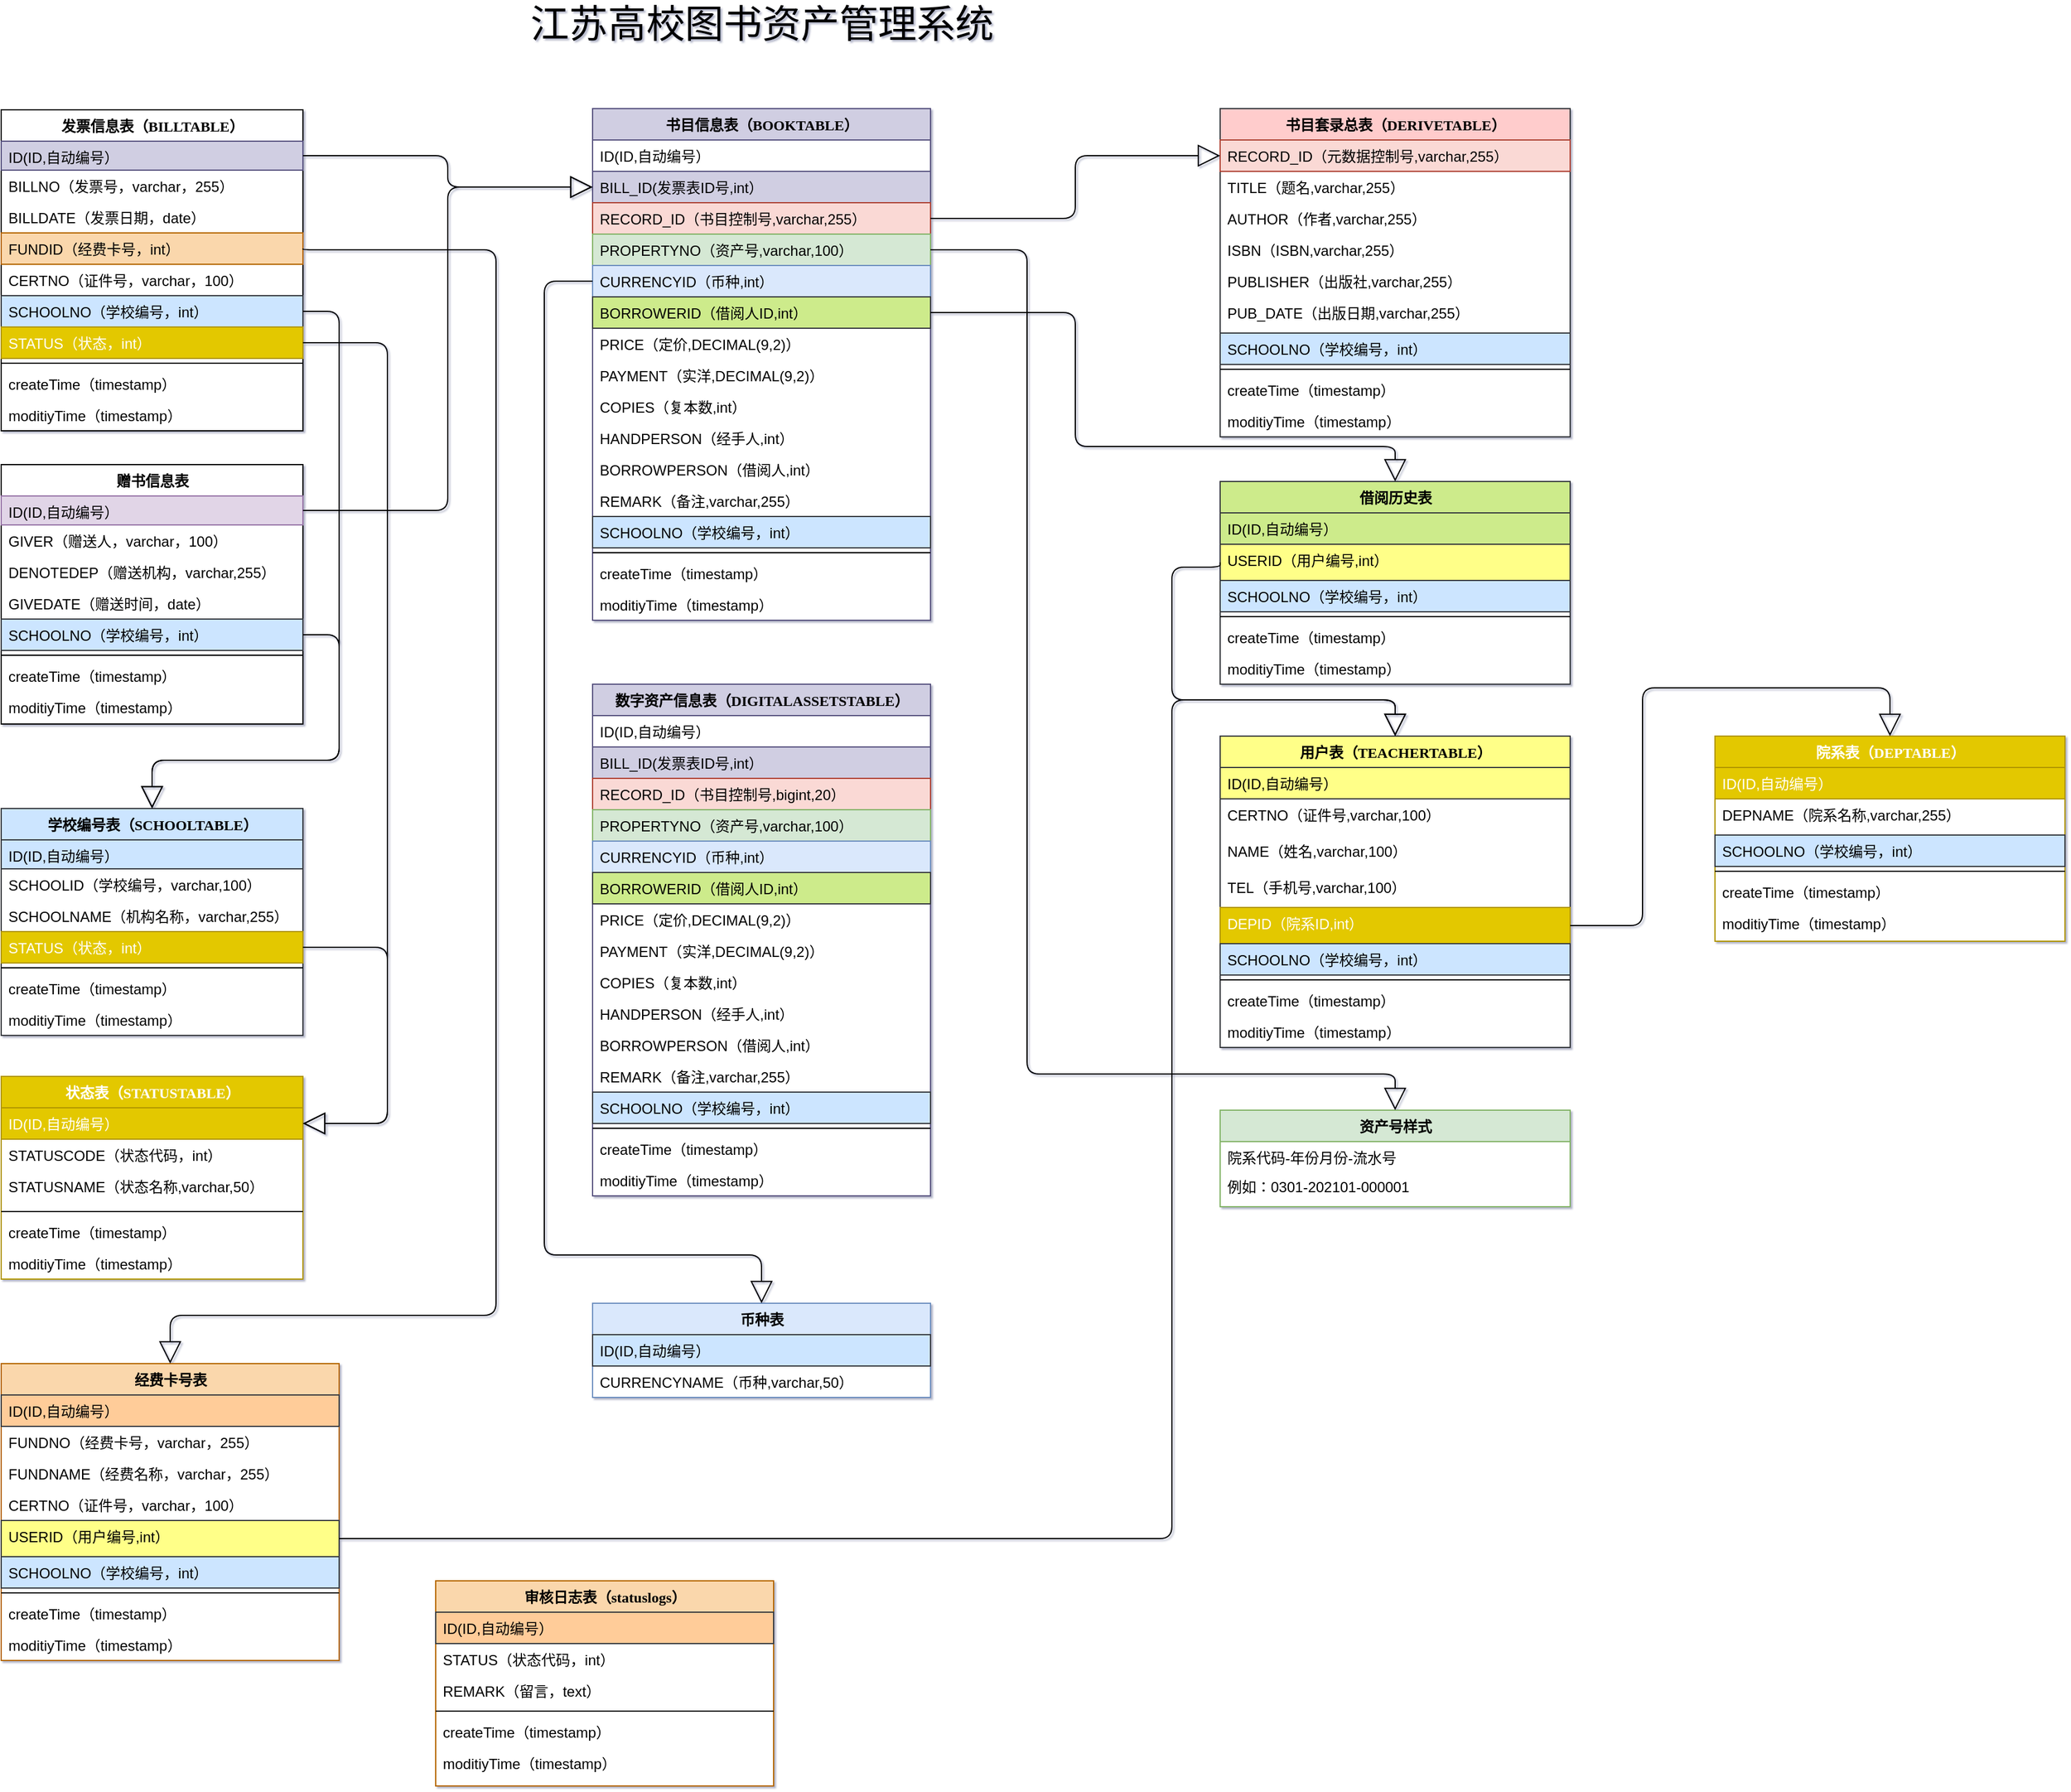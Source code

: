 <mxfile version="14.2.9" type="github">
  <diagram name="Page-1" id="9f46799a-70d6-7492-0946-bef42562c5a5">
    <mxGraphModel dx="1118" dy="836" grid="1" gridSize="10" guides="1" tooltips="1" connect="1" arrows="1" fold="1" page="1" pageScale="1" pageWidth="400" pageHeight="1100" background="#ffffff" math="0" shadow="1">
      <root>
        <mxCell id="0" />
        <mxCell id="1" parent="0" />
        <mxCell id="78961159f06e98e8-17" value="发票信息表（BILLTABLE）" style="swimlane;html=1;fontStyle=1;align=center;verticalAlign=top;childLayout=stackLayout;horizontal=1;startSize=26;horizontalStack=0;resizeParent=1;resizeLast=0;collapsible=1;marginBottom=0;swimlaneFillColor=#ffffff;shadow=0;comic=0;labelBackgroundColor=none;strokeWidth=1;fontFamily=Verdana;fontSize=12;" parent="1" vertex="1">
          <mxGeometry x="160" y="201" width="250" height="266" as="geometry" />
        </mxCell>
        <mxCell id="78961159f06e98e8-21" value="ID(ID,自动编号）" style="text;html=1;strokeColor=#56517e;fillColor=#d0cee2;align=left;verticalAlign=top;spacingLeft=4;spacingRight=4;whiteSpace=wrap;overflow=hidden;rotatable=0;points=[[0,0.5],[1,0.5]];portConstraint=eastwest;" parent="78961159f06e98e8-17" vertex="1">
          <mxGeometry y="26" width="250" height="24" as="geometry" />
        </mxCell>
        <mxCell id="78961159f06e98e8-25" value="BILLNO（发票号，varchar，255）" style="text;html=1;align=left;verticalAlign=top;spacingLeft=4;spacingRight=4;whiteSpace=wrap;overflow=hidden;rotatable=0;points=[[0,0.5],[1,0.5]];portConstraint=eastwest;" parent="78961159f06e98e8-17" vertex="1">
          <mxGeometry y="50" width="250" height="26" as="geometry" />
        </mxCell>
        <mxCell id="78961159f06e98e8-26" value="BILLDATE（发票日期，date）" style="text;html=1;strokeColor=none;fillColor=none;align=left;verticalAlign=top;spacingLeft=4;spacingRight=4;whiteSpace=wrap;overflow=hidden;rotatable=0;points=[[0,0.5],[1,0.5]];portConstraint=eastwest;" parent="78961159f06e98e8-17" vertex="1">
          <mxGeometry y="76" width="250" height="26" as="geometry" />
        </mxCell>
        <mxCell id="78961159f06e98e8-24" value="FUNDID（经费卡号，int）" style="text;html=1;strokeColor=#b46504;fillColor=#fad7ac;align=left;verticalAlign=top;spacingLeft=4;spacingRight=4;whiteSpace=wrap;overflow=hidden;rotatable=0;points=[[0,0.5],[1,0.5]];portConstraint=eastwest;" parent="78961159f06e98e8-17" vertex="1">
          <mxGeometry y="102" width="250" height="26" as="geometry" />
        </mxCell>
        <mxCell id="ig7GmsLrZiSCmSus0x5H-8" value="CERTNO（证件号，varchar，100）" style="text;html=1;strokeColor=none;fillColor=none;align=left;verticalAlign=top;spacingLeft=4;spacingRight=4;whiteSpace=wrap;overflow=hidden;rotatable=0;points=[[0,0.5],[1,0.5]];portConstraint=eastwest;" parent="78961159f06e98e8-17" vertex="1">
          <mxGeometry y="128" width="250" height="26" as="geometry" />
        </mxCell>
        <mxCell id="ig7GmsLrZiSCmSus0x5H-9" value="SCHOOLNO（学校编号，int）" style="text;html=1;strokeColor=#36393d;fillColor=#cce5ff;align=left;verticalAlign=top;spacingLeft=4;spacingRight=4;whiteSpace=wrap;overflow=hidden;rotatable=0;points=[[0,0.5],[1,0.5]];portConstraint=eastwest;" parent="78961159f06e98e8-17" vertex="1">
          <mxGeometry y="154" width="250" height="26" as="geometry" />
        </mxCell>
        <mxCell id="k7EIBzekK6eVn-YPp8g2-135" value="STATUS（状态，int）" style="text;html=1;align=left;verticalAlign=top;spacingLeft=4;spacingRight=4;whiteSpace=wrap;overflow=hidden;rotatable=0;points=[[0,0.5],[1,0.5]];portConstraint=eastwest;fillColor=#e3c800;strokeColor=#B09500;fontColor=#ffffff;" parent="78961159f06e98e8-17" vertex="1">
          <mxGeometry y="180" width="250" height="26" as="geometry" />
        </mxCell>
        <mxCell id="78961159f06e98e8-19" value="" style="line;html=1;strokeWidth=1;fillColor=none;align=left;verticalAlign=middle;spacingTop=-1;spacingLeft=3;spacingRight=3;rotatable=0;labelPosition=right;points=[];portConstraint=eastwest;" parent="78961159f06e98e8-17" vertex="1">
          <mxGeometry y="206" width="250" height="8" as="geometry" />
        </mxCell>
        <mxCell id="78961159f06e98e8-20" value="createTime（timestamp）" style="text;html=1;strokeColor=none;fillColor=none;align=left;verticalAlign=top;spacingLeft=4;spacingRight=4;whiteSpace=wrap;overflow=hidden;rotatable=0;points=[[0,0.5],[1,0.5]];portConstraint=eastwest;" parent="78961159f06e98e8-17" vertex="1">
          <mxGeometry y="214" width="250" height="26" as="geometry" />
        </mxCell>
        <mxCell id="78961159f06e98e8-27" value="moditiyTime（timestamp）" style="text;html=1;strokeColor=none;fillColor=none;align=left;verticalAlign=top;spacingLeft=4;spacingRight=4;whiteSpace=wrap;overflow=hidden;rotatable=0;points=[[0,0.5],[1,0.5]];portConstraint=eastwest;" parent="78961159f06e98e8-17" vertex="1">
          <mxGeometry y="240" width="250" height="26" as="geometry" />
        </mxCell>
        <mxCell id="78961159f06e98e8-30" value="经费卡号表" style="swimlane;html=1;fontStyle=1;align=center;verticalAlign=top;childLayout=stackLayout;horizontal=1;startSize=26;horizontalStack=0;resizeParent=1;resizeLast=0;collapsible=1;marginBottom=0;swimlaneFillColor=#ffffff;shadow=0;comic=0;labelBackgroundColor=none;strokeWidth=1;fillColor=#fad7ac;fontFamily=Verdana;fontSize=12;strokeColor=#b46504;" parent="1" vertex="1">
          <mxGeometry x="160" y="1240" width="280" height="246" as="geometry" />
        </mxCell>
        <mxCell id="78961159f06e98e8-31" value="ID(ID,自动编号）" style="text;html=1;strokeColor=#36393d;fillColor=#ffcc99;align=left;verticalAlign=top;spacingLeft=4;spacingRight=4;whiteSpace=wrap;overflow=hidden;rotatable=0;points=[[0,0.5],[1,0.5]];portConstraint=eastwest;" parent="78961159f06e98e8-30" vertex="1">
          <mxGeometry y="26" width="280" height="26" as="geometry" />
        </mxCell>
        <mxCell id="78961159f06e98e8-33" value="FUNDNO（经费卡号，varchar，255）" style="text;html=1;strokeColor=none;fillColor=none;align=left;verticalAlign=top;spacingLeft=4;spacingRight=4;whiteSpace=wrap;overflow=hidden;rotatable=0;points=[[0,0.5],[1,0.5]];portConstraint=eastwest;" parent="78961159f06e98e8-30" vertex="1">
          <mxGeometry y="52" width="280" height="26" as="geometry" />
        </mxCell>
        <mxCell id="78961159f06e98e8-34" value="FUNDNAME（经费名称，varchar，255）" style="text;html=1;strokeColor=none;fillColor=none;align=left;verticalAlign=top;spacingLeft=4;spacingRight=4;whiteSpace=wrap;overflow=hidden;rotatable=0;points=[[0,0.5],[1,0.5]];portConstraint=eastwest;" parent="78961159f06e98e8-30" vertex="1">
          <mxGeometry y="78" width="280" height="26" as="geometry" />
        </mxCell>
        <mxCell id="78961159f06e98e8-36" value="CERTNO（证件号，varchar，100）" style="text;html=1;strokeColor=none;fillColor=none;align=left;verticalAlign=top;spacingLeft=4;spacingRight=4;whiteSpace=wrap;overflow=hidden;rotatable=0;points=[[0,0.5],[1,0.5]];portConstraint=eastwest;" parent="78961159f06e98e8-30" vertex="1">
          <mxGeometry y="104" width="280" height="26" as="geometry" />
        </mxCell>
        <mxCell id="k7EIBzekK6eVn-YPp8g2-124" value="USERID（用户编号,int）" style="text;html=1;strokeColor=#36393d;fillColor=#ffff88;align=left;verticalAlign=top;spacingLeft=4;spacingRight=4;whiteSpace=wrap;overflow=hidden;rotatable=0;points=[[0,0.5],[1,0.5]];portConstraint=eastwest;" parent="78961159f06e98e8-30" vertex="1">
          <mxGeometry y="130" width="280" height="30" as="geometry" />
        </mxCell>
        <mxCell id="ig7GmsLrZiSCmSus0x5H-10" value="SCHOOLNO（学校编号，int）" style="text;html=1;strokeColor=#36393d;fillColor=#cce5ff;align=left;verticalAlign=top;spacingLeft=4;spacingRight=4;whiteSpace=wrap;overflow=hidden;rotatable=0;points=[[0,0.5],[1,0.5]];portConstraint=eastwest;" parent="78961159f06e98e8-30" vertex="1">
          <mxGeometry y="160" width="280" height="26" as="geometry" />
        </mxCell>
        <mxCell id="78961159f06e98e8-38" value="" style="line;html=1;strokeWidth=1;fillColor=none;align=left;verticalAlign=middle;spacingTop=-1;spacingLeft=3;spacingRight=3;rotatable=0;labelPosition=right;points=[];portConstraint=eastwest;" parent="78961159f06e98e8-30" vertex="1">
          <mxGeometry y="186" width="280" height="8" as="geometry" />
        </mxCell>
        <mxCell id="78961159f06e98e8-40" value="createTime（timestamp）" style="text;html=1;strokeColor=none;fillColor=none;align=left;verticalAlign=top;spacingLeft=4;spacingRight=4;whiteSpace=wrap;overflow=hidden;rotatable=0;points=[[0,0.5],[1,0.5]];portConstraint=eastwest;" parent="78961159f06e98e8-30" vertex="1">
          <mxGeometry y="194" width="280" height="26" as="geometry" />
        </mxCell>
        <mxCell id="78961159f06e98e8-42" value="moditiyTime（timestamp）" style="text;html=1;strokeColor=none;fillColor=none;align=left;verticalAlign=top;spacingLeft=4;spacingRight=4;whiteSpace=wrap;overflow=hidden;rotatable=0;points=[[0,0.5],[1,0.5]];portConstraint=eastwest;" parent="78961159f06e98e8-30" vertex="1">
          <mxGeometry y="220" width="280" height="26" as="geometry" />
        </mxCell>
        <mxCell id="78961159f06e98e8-43" value="书目信息表（BOOKTABLE）" style="swimlane;html=1;fontStyle=1;align=center;verticalAlign=top;childLayout=stackLayout;horizontal=1;startSize=26;horizontalStack=0;resizeParent=1;resizeLast=0;collapsible=1;marginBottom=0;swimlaneFillColor=#ffffff;shadow=0;comic=0;labelBackgroundColor=none;strokeWidth=1;fillColor=#d0cee2;fontFamily=Verdana;fontSize=12;strokeColor=#56517e;" parent="1" vertex="1">
          <mxGeometry x="650" y="200" width="280" height="424" as="geometry" />
        </mxCell>
        <mxCell id="k7EIBzekK6eVn-YPp8g2-1" value="ID(ID,自动编号）" style="text;html=1;strokeColor=none;fillColor=none;align=left;verticalAlign=top;spacingLeft=4;spacingRight=4;whiteSpace=wrap;overflow=hidden;rotatable=0;points=[[0,0.5],[1,0.5]];portConstraint=eastwest;" parent="78961159f06e98e8-43" vertex="1">
          <mxGeometry y="26" width="280" height="26" as="geometry" />
        </mxCell>
        <mxCell id="k7EIBzekK6eVn-YPp8g2-15" value="BILL_ID(发票表ID号,int）" style="text;html=1;strokeColor=#56517e;fillColor=#d0cee2;align=left;verticalAlign=top;spacingLeft=4;spacingRight=4;whiteSpace=wrap;overflow=hidden;rotatable=0;points=[[0,0.5],[1,0.5]];portConstraint=eastwest;" parent="78961159f06e98e8-43" vertex="1">
          <mxGeometry y="52" width="280" height="26" as="geometry" />
        </mxCell>
        <mxCell id="78961159f06e98e8-45" value="RECORD_ID（书目控制号,varchar,255）" style="text;html=1;strokeColor=#ae4132;fillColor=#fad9d5;align=left;verticalAlign=top;spacingLeft=4;spacingRight=4;whiteSpace=wrap;overflow=hidden;rotatable=0;points=[[0,0.5],[1,0.5]];portConstraint=eastwest;" parent="78961159f06e98e8-43" vertex="1">
          <mxGeometry y="78" width="280" height="26" as="geometry" />
        </mxCell>
        <mxCell id="78961159f06e98e8-49" value="PROPERTYNO（资产号,varchar,100）" style="text;html=1;strokeColor=#82b366;fillColor=#d5e8d4;align=left;verticalAlign=top;spacingLeft=4;spacingRight=4;whiteSpace=wrap;overflow=hidden;rotatable=0;points=[[0,0.5],[1,0.5]];portConstraint=eastwest;" parent="78961159f06e98e8-43" vertex="1">
          <mxGeometry y="104" width="280" height="26" as="geometry" />
        </mxCell>
        <mxCell id="78961159f06e98e8-50" value="CURRENCYID（币种,int）" style="text;html=1;strokeColor=#6c8ebf;fillColor=#dae8fc;align=left;verticalAlign=top;spacingLeft=4;spacingRight=4;whiteSpace=wrap;overflow=hidden;rotatable=0;points=[[0,0.5],[1,0.5]];portConstraint=eastwest;" parent="78961159f06e98e8-43" vertex="1">
          <mxGeometry y="130" width="280" height="26" as="geometry" />
        </mxCell>
        <mxCell id="k7EIBzekK6eVn-YPp8g2-63" value="BORROWERID（借阅人ID,int）" style="text;html=1;strokeColor=#36393d;fillColor=#cdeb8b;align=left;verticalAlign=top;spacingLeft=4;spacingRight=4;whiteSpace=wrap;overflow=hidden;rotatable=0;points=[[0,0.5],[1,0.5]];portConstraint=eastwest;" parent="78961159f06e98e8-43" vertex="1">
          <mxGeometry y="156" width="280" height="26" as="geometry" />
        </mxCell>
        <mxCell id="k7EIBzekK6eVn-YPp8g2-62" value="PRICE（定价,DECIMAL(9,2)）" style="text;html=1;strokeColor=none;fillColor=none;align=left;verticalAlign=top;spacingLeft=4;spacingRight=4;whiteSpace=wrap;overflow=hidden;rotatable=0;points=[[0,0.5],[1,0.5]];portConstraint=eastwest;" parent="78961159f06e98e8-43" vertex="1">
          <mxGeometry y="182" width="280" height="26" as="geometry" />
        </mxCell>
        <mxCell id="k7EIBzekK6eVn-YPp8g2-14" value="PAYMENT（实洋,DECIMAL(9,2)）" style="text;html=1;strokeColor=none;fillColor=none;align=left;verticalAlign=top;spacingLeft=4;spacingRight=4;whiteSpace=wrap;overflow=hidden;rotatable=0;points=[[0,0.5],[1,0.5]];portConstraint=eastwest;" parent="78961159f06e98e8-43" vertex="1">
          <mxGeometry y="208" width="280" height="26" as="geometry" />
        </mxCell>
        <mxCell id="k7EIBzekK6eVn-YPp8g2-33" value="COPIES（复本数,int）" style="text;html=1;strokeColor=none;fillColor=none;align=left;verticalAlign=top;spacingLeft=4;spacingRight=4;whiteSpace=wrap;overflow=hidden;rotatable=0;points=[[0,0.5],[1,0.5]];portConstraint=eastwest;" parent="78961159f06e98e8-43" vertex="1">
          <mxGeometry y="234" width="280" height="26" as="geometry" />
        </mxCell>
        <mxCell id="k7EIBzekK6eVn-YPp8g2-32" value="HANDPERSON（经手人,int）" style="text;html=1;strokeColor=none;fillColor=none;align=left;verticalAlign=top;spacingLeft=4;spacingRight=4;whiteSpace=wrap;overflow=hidden;rotatable=0;points=[[0,0.5],[1,0.5]];portConstraint=eastwest;" parent="78961159f06e98e8-43" vertex="1">
          <mxGeometry y="260" width="280" height="26" as="geometry" />
        </mxCell>
        <mxCell id="k7EIBzekK6eVn-YPp8g2-34" value="BORROWPERSON（借阅人,int）" style="text;html=1;strokeColor=none;fillColor=none;align=left;verticalAlign=top;spacingLeft=4;spacingRight=4;whiteSpace=wrap;overflow=hidden;rotatable=0;points=[[0,0.5],[1,0.5]];portConstraint=eastwest;" parent="78961159f06e98e8-43" vertex="1">
          <mxGeometry y="286" width="280" height="26" as="geometry" />
        </mxCell>
        <mxCell id="k7EIBzekK6eVn-YPp8g2-35" value="REMARK（备注,varchar,255）" style="text;html=1;strokeColor=none;fillColor=none;align=left;verticalAlign=top;spacingLeft=4;spacingRight=4;whiteSpace=wrap;overflow=hidden;rotatable=0;points=[[0,0.5],[1,0.5]];portConstraint=eastwest;" parent="78961159f06e98e8-43" vertex="1">
          <mxGeometry y="312" width="280" height="26" as="geometry" />
        </mxCell>
        <mxCell id="k7EIBzekK6eVn-YPp8g2-97" value="SCHOOLNO（学校编号，int）" style="text;html=1;strokeColor=#36393d;fillColor=#cce5ff;align=left;verticalAlign=top;spacingLeft=4;spacingRight=4;whiteSpace=wrap;overflow=hidden;rotatable=0;points=[[0,0.5],[1,0.5]];portConstraint=eastwest;" parent="78961159f06e98e8-43" vertex="1">
          <mxGeometry y="338" width="280" height="26" as="geometry" />
        </mxCell>
        <mxCell id="78961159f06e98e8-51" value="" style="line;html=1;strokeWidth=1;fillColor=none;align=left;verticalAlign=middle;spacingTop=-1;spacingLeft=3;spacingRight=3;rotatable=0;labelPosition=right;points=[];portConstraint=eastwest;" parent="78961159f06e98e8-43" vertex="1">
          <mxGeometry y="364" width="280" height="8" as="geometry" />
        </mxCell>
        <mxCell id="k7EIBzekK6eVn-YPp8g2-2" value="createTime（timestamp）" style="text;html=1;strokeColor=none;fillColor=none;align=left;verticalAlign=top;spacingLeft=4;spacingRight=4;whiteSpace=wrap;overflow=hidden;rotatable=0;points=[[0,0.5],[1,0.5]];portConstraint=eastwest;" parent="78961159f06e98e8-43" vertex="1">
          <mxGeometry y="372" width="280" height="26" as="geometry" />
        </mxCell>
        <mxCell id="k7EIBzekK6eVn-YPp8g2-3" value="moditiyTime（timestamp）" style="text;html=1;strokeColor=none;fillColor=none;align=left;verticalAlign=top;spacingLeft=4;spacingRight=4;whiteSpace=wrap;overflow=hidden;rotatable=0;points=[[0,0.5],[1,0.5]];portConstraint=eastwest;" parent="78961159f06e98e8-43" vertex="1">
          <mxGeometry y="398" width="280" height="26" as="geometry" />
        </mxCell>
        <mxCell id="78961159f06e98e8-128" style="edgeStyle=orthogonalEdgeStyle;html=1;labelBackgroundColor=none;startFill=0;startSize=8;endArrow=block;endFill=0;endSize=16;fontFamily=Verdana;fontSize=12;exitX=1;exitY=0.5;exitDx=0;exitDy=0;entryX=0;entryY=0.5;entryDx=0;entryDy=0;" parent="1" source="78961159f06e98e8-21" target="k7EIBzekK6eVn-YPp8g2-15" edge="1">
          <mxGeometry relative="1" as="geometry">
            <Array as="points">
              <mxPoint x="530" y="239" />
              <mxPoint x="530" y="265" />
            </Array>
            <mxPoint x="260" y="843" as="sourcePoint" />
            <mxPoint x="130" y="881" as="targetPoint" />
          </mxGeometry>
        </mxCell>
        <mxCell id="ig7GmsLrZiSCmSus0x5H-1" value="江苏高校图书资产管理系统" style="text;html=1;align=center;verticalAlign=middle;resizable=0;points=[];autosize=1;fontStyle=0;fontSize=32;" parent="1" vertex="1">
          <mxGeometry x="590" y="110" width="400" height="40" as="geometry" />
        </mxCell>
        <mxCell id="ig7GmsLrZiSCmSus0x5H-2" style="edgeStyle=orthogonalEdgeStyle;html=1;labelBackgroundColor=none;startFill=0;startSize=8;endArrow=block;endFill=0;endSize=16;fontFamily=Verdana;fontSize=12;entryX=0.5;entryY=0;entryDx=0;entryDy=0;exitX=1;exitY=0.5;exitDx=0;exitDy=0;" parent="1" source="78961159f06e98e8-24" target="78961159f06e98e8-30" edge="1">
          <mxGeometry relative="1" as="geometry">
            <Array as="points">
              <mxPoint x="410" y="317" />
              <mxPoint x="570" y="317" />
              <mxPoint x="570" y="1200" />
              <mxPoint x="300" y="1200" />
            </Array>
            <mxPoint x="400" y="367" as="sourcePoint" />
            <mxPoint x="850" y="407" as="targetPoint" />
          </mxGeometry>
        </mxCell>
        <mxCell id="k7EIBzekK6eVn-YPp8g2-5" value="资产号样式" style="swimlane;html=1;fontStyle=1;align=center;verticalAlign=top;childLayout=stackLayout;horizontal=1;startSize=26;horizontalStack=0;resizeParent=1;resizeLast=0;collapsible=1;marginBottom=0;swimlaneFillColor=#ffffff;shadow=0;comic=0;labelBackgroundColor=none;strokeWidth=1;fontFamily=Verdana;fontSize=12;strokeColor=#82b366;fillColor=#d5e8d4;" parent="1" vertex="1">
          <mxGeometry x="1170" y="1030" width="290" height="80" as="geometry" />
        </mxCell>
        <mxCell id="k7EIBzekK6eVn-YPp8g2-6" value="院系代码-年份月份-流水号" style="text;html=1;align=left;verticalAlign=top;spacingLeft=4;spacingRight=4;whiteSpace=wrap;overflow=hidden;rotatable=0;points=[[0,0.5],[1,0.5]];portConstraint=eastwest;" parent="k7EIBzekK6eVn-YPp8g2-5" vertex="1">
          <mxGeometry y="26" width="290" height="24" as="geometry" />
        </mxCell>
        <mxCell id="k7EIBzekK6eVn-YPp8g2-8" value="例如：0301-202101-000001" style="text;html=1;strokeColor=none;fillColor=none;align=left;verticalAlign=top;spacingLeft=4;spacingRight=4;whiteSpace=wrap;overflow=hidden;rotatable=0;points=[[0,0.5],[1,0.5]];portConstraint=eastwest;" parent="k7EIBzekK6eVn-YPp8g2-5" vertex="1">
          <mxGeometry y="50" width="290" height="26" as="geometry" />
        </mxCell>
        <mxCell id="78961159f06e98e8-126" style="edgeStyle=orthogonalEdgeStyle;html=1;labelBackgroundColor=none;startFill=0;startSize=8;endArrow=block;endFill=0;endSize=16;fontFamily=Verdana;fontSize=12;exitX=1;exitY=0.5;exitDx=0;exitDy=0;entryX=0.5;entryY=0;entryDx=0;entryDy=0;" parent="1" source="78961159f06e98e8-49" target="k7EIBzekK6eVn-YPp8g2-5" edge="1">
          <mxGeometry relative="1" as="geometry">
            <Array as="points">
              <mxPoint x="1010" y="317" />
              <mxPoint x="1010" y="1000" />
              <mxPoint x="1315" y="1000" />
            </Array>
            <mxPoint x="910" y="599.0" as="sourcePoint" />
            <mxPoint x="860" y="567" as="targetPoint" />
          </mxGeometry>
        </mxCell>
        <mxCell id="k7EIBzekK6eVn-YPp8g2-9" value="币种表" style="swimlane;html=1;fontStyle=1;align=center;verticalAlign=top;childLayout=stackLayout;horizontal=1;startSize=26;horizontalStack=0;resizeParent=1;resizeLast=0;collapsible=1;marginBottom=0;swimlaneFillColor=#ffffff;shadow=0;comic=0;labelBackgroundColor=none;strokeWidth=1;fontFamily=Verdana;fontSize=12;strokeColor=#6c8ebf;fillColor=#dae8fc;" parent="1" vertex="1">
          <mxGeometry x="650" y="1190" width="280" height="78" as="geometry" />
        </mxCell>
        <mxCell id="k7EIBzekK6eVn-YPp8g2-13" value="ID(ID,自动编号）" style="text;html=1;strokeColor=#36393d;fillColor=#cce5ff;align=left;verticalAlign=top;spacingLeft=4;spacingRight=4;whiteSpace=wrap;overflow=hidden;rotatable=0;points=[[0,0.5],[1,0.5]];portConstraint=eastwest;" parent="k7EIBzekK6eVn-YPp8g2-9" vertex="1">
          <mxGeometry y="26" width="280" height="26" as="geometry" />
        </mxCell>
        <mxCell id="k7EIBzekK6eVn-YPp8g2-12" value="CURRENCYNAME（币种,varchar,50）" style="text;html=1;align=left;verticalAlign=top;spacingLeft=4;spacingRight=4;whiteSpace=wrap;overflow=hidden;rotatable=0;points=[[0,0.5],[1,0.5]];portConstraint=eastwest;" parent="k7EIBzekK6eVn-YPp8g2-9" vertex="1">
          <mxGeometry y="52" width="280" height="26" as="geometry" />
        </mxCell>
        <mxCell id="78961159f06e98e8-127" style="edgeStyle=orthogonalEdgeStyle;html=1;labelBackgroundColor=none;startFill=0;startSize=8;endArrow=block;endFill=0;endSize=16;fontFamily=Verdana;fontSize=12;exitX=0;exitY=0.5;exitDx=0;exitDy=0;entryX=0.5;entryY=0;entryDx=0;entryDy=0;" parent="1" source="78961159f06e98e8-50" target="k7EIBzekK6eVn-YPp8g2-9" edge="1">
          <mxGeometry relative="1" as="geometry">
            <mxPoint x="730" y="599" as="sourcePoint" />
            <Array as="points">
              <mxPoint x="610" y="343" />
              <mxPoint x="610" y="1150" />
              <mxPoint x="790" y="1150" />
            </Array>
          </mxGeometry>
        </mxCell>
        <mxCell id="k7EIBzekK6eVn-YPp8g2-17" value="书目套录总表（DERIVETABLE）" style="swimlane;html=1;fontStyle=1;align=center;verticalAlign=top;childLayout=stackLayout;horizontal=1;startSize=26;horizontalStack=0;resizeParent=1;resizeLast=0;collapsible=1;marginBottom=0;swimlaneFillColor=#ffffff;shadow=0;comic=0;labelBackgroundColor=none;strokeWidth=1;fillColor=#ffcccc;fontFamily=Verdana;fontSize=12;strokeColor=#36393d;" parent="1" vertex="1">
          <mxGeometry x="1170" y="200" width="290" height="272" as="geometry" />
        </mxCell>
        <mxCell id="k7EIBzekK6eVn-YPp8g2-38" value="RECORD_ID（元数据控制号,varchar,255）" style="text;html=1;align=left;verticalAlign=top;spacingLeft=4;spacingRight=4;whiteSpace=wrap;overflow=hidden;rotatable=0;points=[[0,0.5],[1,0.5]];portConstraint=eastwest;fillColor=#fad9d5;strokeColor=#ae4132;" parent="k7EIBzekK6eVn-YPp8g2-17" vertex="1">
          <mxGeometry y="26" width="290" height="26" as="geometry" />
        </mxCell>
        <mxCell id="k7EIBzekK6eVn-YPp8g2-46" value="TITLE（题名,varchar,255）" style="text;html=1;align=left;verticalAlign=top;spacingLeft=4;spacingRight=4;whiteSpace=wrap;overflow=hidden;rotatable=0;points=[[0,0.5],[1,0.5]];portConstraint=eastwest;" parent="k7EIBzekK6eVn-YPp8g2-17" vertex="1">
          <mxGeometry y="52" width="290" height="26" as="geometry" />
        </mxCell>
        <mxCell id="k7EIBzekK6eVn-YPp8g2-39" value="AUTHOR（作者,varchar,255）" style="text;html=1;strokeColor=none;fillColor=none;align=left;verticalAlign=top;spacingLeft=4;spacingRight=4;whiteSpace=wrap;overflow=hidden;rotatable=0;points=[[0,0.5],[1,0.5]];portConstraint=eastwest;" parent="k7EIBzekK6eVn-YPp8g2-17" vertex="1">
          <mxGeometry y="78" width="290" height="26" as="geometry" />
        </mxCell>
        <mxCell id="k7EIBzekK6eVn-YPp8g2-40" value="ISBN（ISBN,varchar,255）" style="text;html=1;strokeColor=none;fillColor=none;align=left;verticalAlign=top;spacingLeft=4;spacingRight=4;whiteSpace=wrap;overflow=hidden;rotatable=0;points=[[0,0.5],[1,0.5]];portConstraint=eastwest;" parent="k7EIBzekK6eVn-YPp8g2-17" vertex="1">
          <mxGeometry y="104" width="290" height="26" as="geometry" />
        </mxCell>
        <mxCell id="k7EIBzekK6eVn-YPp8g2-41" value="PUBLISHER（出版社,varchar,255）" style="text;html=1;strokeColor=none;fillColor=none;align=left;verticalAlign=top;spacingLeft=4;spacingRight=4;whiteSpace=wrap;overflow=hidden;rotatable=0;points=[[0,0.5],[1,0.5]];portConstraint=eastwest;" parent="k7EIBzekK6eVn-YPp8g2-17" vertex="1">
          <mxGeometry y="130" width="290" height="26" as="geometry" />
        </mxCell>
        <mxCell id="k7EIBzekK6eVn-YPp8g2-42" value="PUB_DATE（出版日期,varchar,255）" style="text;html=1;strokeColor=none;fillColor=none;align=left;verticalAlign=top;spacingLeft=4;spacingRight=4;whiteSpace=wrap;overflow=hidden;rotatable=0;points=[[0,0.5],[1,0.5]];portConstraint=eastwest;" parent="k7EIBzekK6eVn-YPp8g2-17" vertex="1">
          <mxGeometry y="156" width="290" height="30" as="geometry" />
        </mxCell>
        <mxCell id="k7EIBzekK6eVn-YPp8g2-99" value="SCHOOLNO（学校编号，int）" style="text;html=1;strokeColor=#36393d;fillColor=#cce5ff;align=left;verticalAlign=top;spacingLeft=4;spacingRight=4;whiteSpace=wrap;overflow=hidden;rotatable=0;points=[[0,0.5],[1,0.5]];portConstraint=eastwest;" parent="k7EIBzekK6eVn-YPp8g2-17" vertex="1">
          <mxGeometry y="186" width="290" height="26" as="geometry" />
        </mxCell>
        <mxCell id="k7EIBzekK6eVn-YPp8g2-29" value="" style="line;html=1;strokeWidth=1;fillColor=none;align=left;verticalAlign=middle;spacingTop=-1;spacingLeft=3;spacingRight=3;rotatable=0;labelPosition=right;points=[];portConstraint=eastwest;" parent="k7EIBzekK6eVn-YPp8g2-17" vertex="1">
          <mxGeometry y="212" width="290" height="8" as="geometry" />
        </mxCell>
        <mxCell id="k7EIBzekK6eVn-YPp8g2-30" value="createTime（timestamp）" style="text;html=1;strokeColor=none;fillColor=none;align=left;verticalAlign=top;spacingLeft=4;spacingRight=4;whiteSpace=wrap;overflow=hidden;rotatable=0;points=[[0,0.5],[1,0.5]];portConstraint=eastwest;" parent="k7EIBzekK6eVn-YPp8g2-17" vertex="1">
          <mxGeometry y="220" width="290" height="26" as="geometry" />
        </mxCell>
        <mxCell id="k7EIBzekK6eVn-YPp8g2-31" value="moditiyTime（timestamp）" style="text;html=1;strokeColor=none;fillColor=none;align=left;verticalAlign=top;spacingLeft=4;spacingRight=4;whiteSpace=wrap;overflow=hidden;rotatable=0;points=[[0,0.5],[1,0.5]];portConstraint=eastwest;" parent="k7EIBzekK6eVn-YPp8g2-17" vertex="1">
          <mxGeometry y="246" width="290" height="26" as="geometry" />
        </mxCell>
        <mxCell id="k7EIBzekK6eVn-YPp8g2-47" style="edgeStyle=orthogonalEdgeStyle;html=1;labelBackgroundColor=none;startFill=0;startSize=8;endArrow=block;endFill=0;endSize=16;fontFamily=Verdana;fontSize=12;exitX=1;exitY=0.5;exitDx=0;exitDy=0;" parent="1" source="78961159f06e98e8-45" target="k7EIBzekK6eVn-YPp8g2-38" edge="1">
          <mxGeometry relative="1" as="geometry">
            <Array as="points" />
            <mxPoint x="940" y="290" as="sourcePoint" />
            <mxPoint x="1320" y="291.0" as="targetPoint" />
          </mxGeometry>
        </mxCell>
        <mxCell id="k7EIBzekK6eVn-YPp8g2-65" value="借阅历史表" style="swimlane;html=1;fontStyle=1;align=center;verticalAlign=top;childLayout=stackLayout;horizontal=1;startSize=26;horizontalStack=0;resizeParent=1;resizeLast=0;collapsible=1;marginBottom=0;swimlaneFillColor=#ffffff;shadow=0;comic=0;labelBackgroundColor=none;strokeWidth=1;fillColor=#cdeb8b;fontFamily=Verdana;fontSize=12;strokeColor=#36393d;" parent="1" vertex="1">
          <mxGeometry x="1170" y="509" width="290" height="168" as="geometry" />
        </mxCell>
        <mxCell id="k7EIBzekK6eVn-YPp8g2-75" value="ID(ID,自动编号）" style="text;html=1;strokeColor=#36393d;fillColor=#cdeb8b;align=left;verticalAlign=top;spacingLeft=4;spacingRight=4;whiteSpace=wrap;overflow=hidden;rotatable=0;points=[[0,0.5],[1,0.5]];portConstraint=eastwest;" parent="k7EIBzekK6eVn-YPp8g2-65" vertex="1">
          <mxGeometry y="26" width="290" height="26" as="geometry" />
        </mxCell>
        <mxCell id="k7EIBzekK6eVn-YPp8g2-71" value="USERID（用户编号,int）" style="text;html=1;strokeColor=#36393d;fillColor=#ffff88;align=left;verticalAlign=top;spacingLeft=4;spacingRight=4;whiteSpace=wrap;overflow=hidden;rotatable=0;points=[[0,0.5],[1,0.5]];portConstraint=eastwest;" parent="k7EIBzekK6eVn-YPp8g2-65" vertex="1">
          <mxGeometry y="52" width="290" height="30" as="geometry" />
        </mxCell>
        <mxCell id="k7EIBzekK6eVn-YPp8g2-100" value="SCHOOLNO（学校编号，int）" style="text;html=1;strokeColor=#36393d;fillColor=#cce5ff;align=left;verticalAlign=top;spacingLeft=4;spacingRight=4;whiteSpace=wrap;overflow=hidden;rotatable=0;points=[[0,0.5],[1,0.5]];portConstraint=eastwest;" parent="k7EIBzekK6eVn-YPp8g2-65" vertex="1">
          <mxGeometry y="82" width="290" height="26" as="geometry" />
        </mxCell>
        <mxCell id="k7EIBzekK6eVn-YPp8g2-72" value="" style="line;html=1;strokeWidth=1;fillColor=none;align=left;verticalAlign=middle;spacingTop=-1;spacingLeft=3;spacingRight=3;rotatable=0;labelPosition=right;points=[];portConstraint=eastwest;" parent="k7EIBzekK6eVn-YPp8g2-65" vertex="1">
          <mxGeometry y="108" width="290" height="8" as="geometry" />
        </mxCell>
        <mxCell id="k7EIBzekK6eVn-YPp8g2-73" value="createTime（timestamp）" style="text;html=1;strokeColor=none;fillColor=none;align=left;verticalAlign=top;spacingLeft=4;spacingRight=4;whiteSpace=wrap;overflow=hidden;rotatable=0;points=[[0,0.5],[1,0.5]];portConstraint=eastwest;" parent="k7EIBzekK6eVn-YPp8g2-65" vertex="1">
          <mxGeometry y="116" width="290" height="26" as="geometry" />
        </mxCell>
        <mxCell id="k7EIBzekK6eVn-YPp8g2-74" value="moditiyTime（timestamp）" style="text;html=1;strokeColor=none;fillColor=none;align=left;verticalAlign=top;spacingLeft=4;spacingRight=4;whiteSpace=wrap;overflow=hidden;rotatable=0;points=[[0,0.5],[1,0.5]];portConstraint=eastwest;" parent="k7EIBzekK6eVn-YPp8g2-65" vertex="1">
          <mxGeometry y="142" width="290" height="26" as="geometry" />
        </mxCell>
        <mxCell id="k7EIBzekK6eVn-YPp8g2-76" style="edgeStyle=orthogonalEdgeStyle;html=1;labelBackgroundColor=none;startFill=0;startSize=8;endArrow=block;endFill=0;endSize=16;fontFamily=Verdana;fontSize=12;exitX=1;exitY=0.5;exitDx=0;exitDy=0;entryX=0.5;entryY=0;entryDx=0;entryDy=0;" parent="1" source="k7EIBzekK6eVn-YPp8g2-63" target="k7EIBzekK6eVn-YPp8g2-65" edge="1">
          <mxGeometry relative="1" as="geometry">
            <Array as="points">
              <mxPoint x="1050" y="369" />
              <mxPoint x="1050" y="480" />
              <mxPoint x="1315" y="480" />
            </Array>
            <mxPoint x="940" y="301" as="sourcePoint" />
            <mxPoint x="1180" y="249.059" as="targetPoint" />
          </mxGeometry>
        </mxCell>
        <mxCell id="k7EIBzekK6eVn-YPp8g2-77" value="用户表（TEACHERTABLE）" style="swimlane;html=1;fontStyle=1;align=center;verticalAlign=top;childLayout=stackLayout;horizontal=1;startSize=26;horizontalStack=0;resizeParent=1;resizeLast=0;collapsible=1;marginBottom=0;swimlaneFillColor=#ffffff;shadow=0;comic=0;labelBackgroundColor=none;strokeWidth=1;fillColor=#ffff88;fontFamily=Verdana;fontSize=12;strokeColor=#36393d;" parent="1" vertex="1">
          <mxGeometry x="1170" y="720" width="290" height="258" as="geometry" />
        </mxCell>
        <mxCell id="k7EIBzekK6eVn-YPp8g2-78" value="ID(ID,自动编号）" style="text;html=1;strokeColor=#36393d;fillColor=#ffff88;align=left;verticalAlign=top;spacingLeft=4;spacingRight=4;whiteSpace=wrap;overflow=hidden;rotatable=0;points=[[0,0.5],[1,0.5]];portConstraint=eastwest;" parent="k7EIBzekK6eVn-YPp8g2-77" vertex="1">
          <mxGeometry y="26" width="290" height="26" as="geometry" />
        </mxCell>
        <mxCell id="k7EIBzekK6eVn-YPp8g2-79" value="CERTNO（证件号,varchar,100）" style="text;html=1;strokeColor=none;fillColor=none;align=left;verticalAlign=top;spacingLeft=4;spacingRight=4;whiteSpace=wrap;overflow=hidden;rotatable=0;points=[[0,0.5],[1,0.5]];portConstraint=eastwest;" parent="k7EIBzekK6eVn-YPp8g2-77" vertex="1">
          <mxGeometry y="52" width="290" height="30" as="geometry" />
        </mxCell>
        <mxCell id="k7EIBzekK6eVn-YPp8g2-84" value="NAME（姓名,varchar,100）" style="text;html=1;strokeColor=none;fillColor=none;align=left;verticalAlign=top;spacingLeft=4;spacingRight=4;whiteSpace=wrap;overflow=hidden;rotatable=0;points=[[0,0.5],[1,0.5]];portConstraint=eastwest;" parent="k7EIBzekK6eVn-YPp8g2-77" vertex="1">
          <mxGeometry y="82" width="290" height="30" as="geometry" />
        </mxCell>
        <mxCell id="k7EIBzekK6eVn-YPp8g2-123" value="TEL（手机号,varchar,100）" style="text;html=1;strokeColor=none;fillColor=none;align=left;verticalAlign=top;spacingLeft=4;spacingRight=4;whiteSpace=wrap;overflow=hidden;rotatable=0;points=[[0,0.5],[1,0.5]];portConstraint=eastwest;" parent="k7EIBzekK6eVn-YPp8g2-77" vertex="1">
          <mxGeometry y="112" width="290" height="30" as="geometry" />
        </mxCell>
        <mxCell id="k7EIBzekK6eVn-YPp8g2-121" value="DEPID（院系ID,int）" style="text;html=1;strokeColor=#B09500;fillColor=#e3c800;align=left;verticalAlign=top;spacingLeft=4;spacingRight=4;whiteSpace=wrap;overflow=hidden;rotatable=0;points=[[0,0.5],[1,0.5]];portConstraint=eastwest;fontColor=#ffffff;" parent="k7EIBzekK6eVn-YPp8g2-77" vertex="1">
          <mxGeometry y="142" width="290" height="30" as="geometry" />
        </mxCell>
        <mxCell id="k7EIBzekK6eVn-YPp8g2-101" value="SCHOOLNO（学校编号，int）" style="text;html=1;strokeColor=#36393d;fillColor=#cce5ff;align=left;verticalAlign=top;spacingLeft=4;spacingRight=4;whiteSpace=wrap;overflow=hidden;rotatable=0;points=[[0,0.5],[1,0.5]];portConstraint=eastwest;" parent="k7EIBzekK6eVn-YPp8g2-77" vertex="1">
          <mxGeometry y="172" width="290" height="26" as="geometry" />
        </mxCell>
        <mxCell id="k7EIBzekK6eVn-YPp8g2-80" value="" style="line;html=1;strokeWidth=1;fillColor=none;align=left;verticalAlign=middle;spacingTop=-1;spacingLeft=3;spacingRight=3;rotatable=0;labelPosition=right;points=[];portConstraint=eastwest;" parent="k7EIBzekK6eVn-YPp8g2-77" vertex="1">
          <mxGeometry y="198" width="290" height="8" as="geometry" />
        </mxCell>
        <mxCell id="k7EIBzekK6eVn-YPp8g2-81" value="createTime（timestamp）" style="text;html=1;strokeColor=none;fillColor=none;align=left;verticalAlign=top;spacingLeft=4;spacingRight=4;whiteSpace=wrap;overflow=hidden;rotatable=0;points=[[0,0.5],[1,0.5]];portConstraint=eastwest;" parent="k7EIBzekK6eVn-YPp8g2-77" vertex="1">
          <mxGeometry y="206" width="290" height="26" as="geometry" />
        </mxCell>
        <mxCell id="k7EIBzekK6eVn-YPp8g2-82" value="moditiyTime（timestamp）" style="text;html=1;strokeColor=none;fillColor=none;align=left;verticalAlign=top;spacingLeft=4;spacingRight=4;whiteSpace=wrap;overflow=hidden;rotatable=0;points=[[0,0.5],[1,0.5]];portConstraint=eastwest;" parent="k7EIBzekK6eVn-YPp8g2-77" vertex="1">
          <mxGeometry y="232" width="290" height="26" as="geometry" />
        </mxCell>
        <mxCell id="k7EIBzekK6eVn-YPp8g2-85" style="edgeStyle=orthogonalEdgeStyle;html=1;labelBackgroundColor=none;startFill=0;startSize=8;endArrow=block;endFill=0;endSize=16;fontFamily=Verdana;fontSize=12;exitX=0;exitY=0.5;exitDx=0;exitDy=0;entryX=0.5;entryY=0;entryDx=0;entryDy=0;" parent="1" source="k7EIBzekK6eVn-YPp8g2-71" target="k7EIBzekK6eVn-YPp8g2-77" edge="1">
          <mxGeometry relative="1" as="geometry">
            <mxPoint x="1170" y="580" as="sourcePoint" />
            <mxPoint x="1005" y="918" as="targetPoint" />
            <Array as="points">
              <mxPoint x="1170" y="580" />
              <mxPoint x="1130" y="580" />
              <mxPoint x="1130" y="690" />
              <mxPoint x="1315" y="690" />
            </Array>
          </mxGeometry>
        </mxCell>
        <mxCell id="k7EIBzekK6eVn-YPp8g2-86" value="赠书信息表" style="swimlane;html=1;fontStyle=1;align=center;verticalAlign=top;childLayout=stackLayout;horizontal=1;startSize=26;horizontalStack=0;resizeParent=1;resizeLast=0;collapsible=1;marginBottom=0;swimlaneFillColor=#ffffff;shadow=0;comic=0;labelBackgroundColor=none;strokeWidth=1;fontFamily=Verdana;fontSize=12;" parent="1" vertex="1">
          <mxGeometry x="160" y="495" width="250" height="215" as="geometry" />
        </mxCell>
        <mxCell id="k7EIBzekK6eVn-YPp8g2-87" value="ID(ID,自动编号）" style="text;html=1;strokeColor=#9673a6;fillColor=#e1d5e7;align=left;verticalAlign=top;spacingLeft=4;spacingRight=4;whiteSpace=wrap;overflow=hidden;rotatable=0;points=[[0,0.5],[1,0.5]];portConstraint=eastwest;" parent="k7EIBzekK6eVn-YPp8g2-86" vertex="1">
          <mxGeometry y="26" width="250" height="24" as="geometry" />
        </mxCell>
        <mxCell id="k7EIBzekK6eVn-YPp8g2-88" value="GIVER（赠送人，varchar，100）" style="text;html=1;align=left;verticalAlign=top;spacingLeft=4;spacingRight=4;whiteSpace=wrap;overflow=hidden;rotatable=0;points=[[0,0.5],[1,0.5]];portConstraint=eastwest;" parent="k7EIBzekK6eVn-YPp8g2-86" vertex="1">
          <mxGeometry y="50" width="250" height="26" as="geometry" />
        </mxCell>
        <mxCell id="k7EIBzekK6eVn-YPp8g2-89" value="DENOTEDEP（赠送机构，varchar,255）" style="text;html=1;strokeColor=none;fillColor=none;align=left;verticalAlign=top;spacingLeft=4;spacingRight=4;whiteSpace=wrap;overflow=hidden;rotatable=0;points=[[0,0.5],[1,0.5]];portConstraint=eastwest;" parent="k7EIBzekK6eVn-YPp8g2-86" vertex="1">
          <mxGeometry y="76" width="250" height="26" as="geometry" />
        </mxCell>
        <mxCell id="k7EIBzekK6eVn-YPp8g2-90" value="GIVEDATE（赠送时间，date）" style="text;html=1;align=left;verticalAlign=top;spacingLeft=4;spacingRight=4;whiteSpace=wrap;overflow=hidden;rotatable=0;points=[[0,0.5],[1,0.5]];portConstraint=eastwest;" parent="k7EIBzekK6eVn-YPp8g2-86" vertex="1">
          <mxGeometry y="102" width="250" height="26" as="geometry" />
        </mxCell>
        <mxCell id="k7EIBzekK6eVn-YPp8g2-92" value="SCHOOLNO（学校编号，int）" style="text;html=1;strokeColor=#36393d;fillColor=#cce5ff;align=left;verticalAlign=top;spacingLeft=4;spacingRight=4;whiteSpace=wrap;overflow=hidden;rotatable=0;points=[[0,0.5],[1,0.5]];portConstraint=eastwest;" parent="k7EIBzekK6eVn-YPp8g2-86" vertex="1">
          <mxGeometry y="128" width="250" height="26" as="geometry" />
        </mxCell>
        <mxCell id="k7EIBzekK6eVn-YPp8g2-93" value="" style="line;html=1;strokeWidth=1;fillColor=none;align=left;verticalAlign=middle;spacingTop=-1;spacingLeft=3;spacingRight=3;rotatable=0;labelPosition=right;points=[];portConstraint=eastwest;" parent="k7EIBzekK6eVn-YPp8g2-86" vertex="1">
          <mxGeometry y="154" width="250" height="8" as="geometry" />
        </mxCell>
        <mxCell id="k7EIBzekK6eVn-YPp8g2-94" value="createTime（timestamp）" style="text;html=1;strokeColor=none;fillColor=none;align=left;verticalAlign=top;spacingLeft=4;spacingRight=4;whiteSpace=wrap;overflow=hidden;rotatable=0;points=[[0,0.5],[1,0.5]];portConstraint=eastwest;" parent="k7EIBzekK6eVn-YPp8g2-86" vertex="1">
          <mxGeometry y="162" width="250" height="26" as="geometry" />
        </mxCell>
        <mxCell id="k7EIBzekK6eVn-YPp8g2-95" value="moditiyTime（timestamp）" style="text;html=1;strokeColor=none;fillColor=none;align=left;verticalAlign=top;spacingLeft=4;spacingRight=4;whiteSpace=wrap;overflow=hidden;rotatable=0;points=[[0,0.5],[1,0.5]];portConstraint=eastwest;" parent="k7EIBzekK6eVn-YPp8g2-86" vertex="1">
          <mxGeometry y="188" width="250" height="26" as="geometry" />
        </mxCell>
        <mxCell id="k7EIBzekK6eVn-YPp8g2-96" style="edgeStyle=orthogonalEdgeStyle;html=1;labelBackgroundColor=none;startFill=0;startSize=8;endArrow=block;endFill=0;endSize=16;fontFamily=Verdana;fontSize=12;exitX=1;exitY=0.5;exitDx=0;exitDy=0;entryX=0;entryY=0.5;entryDx=0;entryDy=0;" parent="1" source="k7EIBzekK6eVn-YPp8g2-87" target="k7EIBzekK6eVn-YPp8g2-15" edge="1">
          <mxGeometry relative="1" as="geometry">
            <Array as="points">
              <mxPoint x="530" y="533" />
              <mxPoint x="530" y="265" />
            </Array>
            <mxPoint x="420" y="249" as="sourcePoint" />
            <mxPoint x="660" y="275.0" as="targetPoint" />
          </mxGeometry>
        </mxCell>
        <mxCell id="k7EIBzekK6eVn-YPp8g2-102" value="学校编号表（SCHOOLTABLE）" style="swimlane;html=1;fontStyle=1;align=center;verticalAlign=top;childLayout=stackLayout;horizontal=1;startSize=26;horizontalStack=0;resizeParent=1;resizeLast=0;collapsible=1;marginBottom=0;swimlaneFillColor=#ffffff;shadow=0;comic=0;labelBackgroundColor=none;strokeWidth=1;fontFamily=Verdana;fontSize=12;strokeColor=#36393d;fillColor=#cce5ff;" parent="1" vertex="1">
          <mxGeometry x="160" y="780" width="250" height="188" as="geometry" />
        </mxCell>
        <mxCell id="k7EIBzekK6eVn-YPp8g2-105" value="ID(ID,自动编号）" style="text;html=1;strokeColor=#36393d;fillColor=#cce5ff;align=left;verticalAlign=top;spacingLeft=4;spacingRight=4;whiteSpace=wrap;overflow=hidden;rotatable=0;points=[[0,0.5],[1,0.5]];portConstraint=eastwest;" parent="k7EIBzekK6eVn-YPp8g2-102" vertex="1">
          <mxGeometry y="26" width="250" height="24" as="geometry" />
        </mxCell>
        <mxCell id="k7EIBzekK6eVn-YPp8g2-104" value="SCHOOLID（学校编号，varchar,100）" style="text;html=1;strokeColor=none;fillColor=none;align=left;verticalAlign=top;spacingLeft=4;spacingRight=4;whiteSpace=wrap;overflow=hidden;rotatable=0;points=[[0,0.5],[1,0.5]];portConstraint=eastwest;" parent="k7EIBzekK6eVn-YPp8g2-102" vertex="1">
          <mxGeometry y="50" width="250" height="26" as="geometry" />
        </mxCell>
        <mxCell id="k7EIBzekK6eVn-YPp8g2-106" value="SCHOOLNAME（机构名称，varchar,255）" style="text;html=1;align=left;verticalAlign=top;spacingLeft=4;spacingRight=4;whiteSpace=wrap;overflow=hidden;rotatable=0;points=[[0,0.5],[1,0.5]];portConstraint=eastwest;" parent="k7EIBzekK6eVn-YPp8g2-102" vertex="1">
          <mxGeometry y="76" width="250" height="26" as="geometry" />
        </mxCell>
        <mxCell id="k7EIBzekK6eVn-YPp8g2-126" value="STATUS（状态，int）" style="text;html=1;align=left;verticalAlign=top;spacingLeft=4;spacingRight=4;whiteSpace=wrap;overflow=hidden;rotatable=0;points=[[0,0.5],[1,0.5]];portConstraint=eastwest;fillColor=#e3c800;strokeColor=#B09500;fontColor=#ffffff;" parent="k7EIBzekK6eVn-YPp8g2-102" vertex="1">
          <mxGeometry y="102" width="250" height="26" as="geometry" />
        </mxCell>
        <mxCell id="k7EIBzekK6eVn-YPp8g2-107" value="" style="line;html=1;strokeWidth=1;fillColor=none;align=left;verticalAlign=middle;spacingTop=-1;spacingLeft=3;spacingRight=3;rotatable=0;labelPosition=right;points=[];portConstraint=eastwest;" parent="k7EIBzekK6eVn-YPp8g2-102" vertex="1">
          <mxGeometry y="128" width="250" height="8" as="geometry" />
        </mxCell>
        <mxCell id="k7EIBzekK6eVn-YPp8g2-108" value="createTime（timestamp）" style="text;html=1;strokeColor=none;fillColor=none;align=left;verticalAlign=top;spacingLeft=4;spacingRight=4;whiteSpace=wrap;overflow=hidden;rotatable=0;points=[[0,0.5],[1,0.5]];portConstraint=eastwest;" parent="k7EIBzekK6eVn-YPp8g2-102" vertex="1">
          <mxGeometry y="136" width="250" height="26" as="geometry" />
        </mxCell>
        <mxCell id="k7EIBzekK6eVn-YPp8g2-109" value="moditiyTime（timestamp）" style="text;html=1;strokeColor=none;fillColor=none;align=left;verticalAlign=top;spacingLeft=4;spacingRight=4;whiteSpace=wrap;overflow=hidden;rotatable=0;points=[[0,0.5],[1,0.5]];portConstraint=eastwest;" parent="k7EIBzekK6eVn-YPp8g2-102" vertex="1">
          <mxGeometry y="162" width="250" height="26" as="geometry" />
        </mxCell>
        <mxCell id="k7EIBzekK6eVn-YPp8g2-110" style="edgeStyle=orthogonalEdgeStyle;html=1;labelBackgroundColor=none;startFill=0;startSize=8;endArrow=block;endFill=0;endSize=16;fontFamily=Verdana;fontSize=12;entryX=0.5;entryY=0;entryDx=0;entryDy=0;exitX=1;exitY=0.5;exitDx=0;exitDy=0;" parent="1" source="ig7GmsLrZiSCmSus0x5H-9" target="k7EIBzekK6eVn-YPp8g2-102" edge="1">
          <mxGeometry relative="1" as="geometry">
            <Array as="points">
              <mxPoint x="440" y="368" />
              <mxPoint x="440" y="740" />
              <mxPoint x="285" y="740" />
            </Array>
            <mxPoint x="420" y="326" as="sourcePoint" />
            <mxPoint x="810" y="823" as="targetPoint" />
          </mxGeometry>
        </mxCell>
        <mxCell id="k7EIBzekK6eVn-YPp8g2-111" style="edgeStyle=orthogonalEdgeStyle;html=1;labelBackgroundColor=none;startFill=0;startSize=8;endArrow=block;endFill=0;endSize=16;fontFamily=Verdana;fontSize=12;entryX=0.5;entryY=0;entryDx=0;entryDy=0;exitX=1;exitY=0.5;exitDx=0;exitDy=0;" parent="1" source="k7EIBzekK6eVn-YPp8g2-92" target="k7EIBzekK6eVn-YPp8g2-102" edge="1">
          <mxGeometry relative="1" as="geometry">
            <Array as="points">
              <mxPoint x="440" y="636" />
              <mxPoint x="440" y="740" />
              <mxPoint x="285" y="740" />
            </Array>
            <mxPoint x="420" y="378" as="sourcePoint" />
            <mxPoint x="295" y="888" as="targetPoint" />
          </mxGeometry>
        </mxCell>
        <mxCell id="k7EIBzekK6eVn-YPp8g2-113" value="院系表（DEPTABLE）" style="swimlane;html=1;fontStyle=1;align=center;verticalAlign=top;childLayout=stackLayout;horizontal=1;startSize=26;horizontalStack=0;resizeParent=1;resizeLast=0;collapsible=1;marginBottom=0;swimlaneFillColor=#ffffff;shadow=0;comic=0;labelBackgroundColor=none;strokeWidth=1;fillColor=#e3c800;fontFamily=Verdana;fontSize=12;strokeColor=#B09500;fontColor=#ffffff;" parent="1" vertex="1">
          <mxGeometry x="1580" y="720" width="290" height="170" as="geometry" />
        </mxCell>
        <mxCell id="k7EIBzekK6eVn-YPp8g2-114" value="ID(ID,自动编号）" style="text;html=1;strokeColor=#B09500;fillColor=#e3c800;align=left;verticalAlign=top;spacingLeft=4;spacingRight=4;whiteSpace=wrap;overflow=hidden;rotatable=0;points=[[0,0.5],[1,0.5]];portConstraint=eastwest;fontColor=#ffffff;" parent="k7EIBzekK6eVn-YPp8g2-113" vertex="1">
          <mxGeometry y="26" width="290" height="26" as="geometry" />
        </mxCell>
        <mxCell id="k7EIBzekK6eVn-YPp8g2-115" value="DEPNAME（院系名称,varchar,255）" style="text;html=1;strokeColor=none;fillColor=none;align=left;verticalAlign=top;spacingLeft=4;spacingRight=4;whiteSpace=wrap;overflow=hidden;rotatable=0;points=[[0,0.5],[1,0.5]];portConstraint=eastwest;" parent="k7EIBzekK6eVn-YPp8g2-113" vertex="1">
          <mxGeometry y="52" width="290" height="30" as="geometry" />
        </mxCell>
        <mxCell id="k7EIBzekK6eVn-YPp8g2-117" value="SCHOOLNO（学校编号，int）" style="text;html=1;strokeColor=#36393d;fillColor=#cce5ff;align=left;verticalAlign=top;spacingLeft=4;spacingRight=4;whiteSpace=wrap;overflow=hidden;rotatable=0;points=[[0,0.5],[1,0.5]];portConstraint=eastwest;" parent="k7EIBzekK6eVn-YPp8g2-113" vertex="1">
          <mxGeometry y="82" width="290" height="26" as="geometry" />
        </mxCell>
        <mxCell id="k7EIBzekK6eVn-YPp8g2-118" value="" style="line;html=1;strokeWidth=1;fillColor=none;align=left;verticalAlign=middle;spacingTop=-1;spacingLeft=3;spacingRight=3;rotatable=0;labelPosition=right;points=[];portConstraint=eastwest;" parent="k7EIBzekK6eVn-YPp8g2-113" vertex="1">
          <mxGeometry y="108" width="290" height="8" as="geometry" />
        </mxCell>
        <mxCell id="k7EIBzekK6eVn-YPp8g2-119" value="createTime（timestamp）" style="text;html=1;strokeColor=none;fillColor=none;align=left;verticalAlign=top;spacingLeft=4;spacingRight=4;whiteSpace=wrap;overflow=hidden;rotatable=0;points=[[0,0.5],[1,0.5]];portConstraint=eastwest;" parent="k7EIBzekK6eVn-YPp8g2-113" vertex="1">
          <mxGeometry y="116" width="290" height="26" as="geometry" />
        </mxCell>
        <mxCell id="k7EIBzekK6eVn-YPp8g2-120" value="moditiyTime（timestamp）" style="text;html=1;strokeColor=none;fillColor=none;align=left;verticalAlign=top;spacingLeft=4;spacingRight=4;whiteSpace=wrap;overflow=hidden;rotatable=0;points=[[0,0.5],[1,0.5]];portConstraint=eastwest;" parent="k7EIBzekK6eVn-YPp8g2-113" vertex="1">
          <mxGeometry y="142" width="290" height="26" as="geometry" />
        </mxCell>
        <mxCell id="k7EIBzekK6eVn-YPp8g2-122" style="edgeStyle=orthogonalEdgeStyle;html=1;labelBackgroundColor=none;startFill=0;startSize=8;endArrow=block;endFill=0;endSize=16;fontFamily=Verdana;fontSize=12;exitX=1;exitY=0.5;exitDx=0;exitDy=0;entryX=0.5;entryY=0;entryDx=0;entryDy=0;" parent="1" source="k7EIBzekK6eVn-YPp8g2-121" target="k7EIBzekK6eVn-YPp8g2-113" edge="1">
          <mxGeometry relative="1" as="geometry">
            <Array as="points">
              <mxPoint x="1520" y="877" />
              <mxPoint x="1520" y="680" />
              <mxPoint x="1725" y="680" />
            </Array>
            <mxPoint x="1510" y="671.94" as="sourcePoint" />
            <mxPoint x="1750" y="619.999" as="targetPoint" />
          </mxGeometry>
        </mxCell>
        <mxCell id="k7EIBzekK6eVn-YPp8g2-125" style="edgeStyle=orthogonalEdgeStyle;html=1;labelBackgroundColor=none;startFill=0;startSize=8;endArrow=block;endFill=0;endSize=16;fontFamily=Verdana;fontSize=12;exitX=1;exitY=0.5;exitDx=0;exitDy=0;entryX=0.5;entryY=0;entryDx=0;entryDy=0;" parent="1" source="k7EIBzekK6eVn-YPp8g2-124" target="k7EIBzekK6eVn-YPp8g2-77" edge="1">
          <mxGeometry relative="1" as="geometry">
            <mxPoint x="1180" y="586" as="sourcePoint" />
            <mxPoint x="1325" y="730" as="targetPoint" />
            <Array as="points">
              <mxPoint x="1130" y="1385" />
              <mxPoint x="1130" y="690" />
              <mxPoint x="1315" y="690" />
            </Array>
          </mxGeometry>
        </mxCell>
        <mxCell id="k7EIBzekK6eVn-YPp8g2-127" value="状态表（STATUSTABLE）" style="swimlane;html=1;fontStyle=1;align=center;verticalAlign=top;childLayout=stackLayout;horizontal=1;startSize=26;horizontalStack=0;resizeParent=1;resizeLast=0;collapsible=1;marginBottom=0;swimlaneFillColor=#ffffff;shadow=0;comic=0;labelBackgroundColor=none;strokeWidth=1;fillColor=#e3c800;fontFamily=Verdana;fontSize=12;strokeColor=#B09500;fontColor=#ffffff;" parent="1" vertex="1">
          <mxGeometry x="160" y="1002" width="250" height="168" as="geometry" />
        </mxCell>
        <mxCell id="k7EIBzekK6eVn-YPp8g2-128" value="ID(ID,自动编号）" style="text;html=1;strokeColor=#B09500;fillColor=#e3c800;align=left;verticalAlign=top;spacingLeft=4;spacingRight=4;whiteSpace=wrap;overflow=hidden;rotatable=0;points=[[0,0.5],[1,0.5]];portConstraint=eastwest;fontColor=#ffffff;" parent="k7EIBzekK6eVn-YPp8g2-127" vertex="1">
          <mxGeometry y="26" width="250" height="26" as="geometry" />
        </mxCell>
        <mxCell id="v7MrVJFXcfsh_IqBFdco-1" value="STATUSCODE（状态代码，int）" style="text;html=1;strokeColor=none;fillColor=none;align=left;verticalAlign=top;spacingLeft=4;spacingRight=4;whiteSpace=wrap;overflow=hidden;rotatable=0;points=[[0,0.5],[1,0.5]];portConstraint=eastwest;" vertex="1" parent="k7EIBzekK6eVn-YPp8g2-127">
          <mxGeometry y="52" width="250" height="26" as="geometry" />
        </mxCell>
        <mxCell id="k7EIBzekK6eVn-YPp8g2-129" value="STATUSNAME（状态名称,varchar,50）" style="text;html=1;strokeColor=none;fillColor=none;align=left;verticalAlign=top;spacingLeft=4;spacingRight=4;whiteSpace=wrap;overflow=hidden;rotatable=0;points=[[0,0.5],[1,0.5]];portConstraint=eastwest;" parent="k7EIBzekK6eVn-YPp8g2-127" vertex="1">
          <mxGeometry y="78" width="250" height="30" as="geometry" />
        </mxCell>
        <mxCell id="k7EIBzekK6eVn-YPp8g2-131" value="" style="line;html=1;strokeWidth=1;fillColor=none;align=left;verticalAlign=middle;spacingTop=-1;spacingLeft=3;spacingRight=3;rotatable=0;labelPosition=right;points=[];portConstraint=eastwest;" parent="k7EIBzekK6eVn-YPp8g2-127" vertex="1">
          <mxGeometry y="108" width="250" height="8" as="geometry" />
        </mxCell>
        <mxCell id="k7EIBzekK6eVn-YPp8g2-132" value="createTime（timestamp）" style="text;html=1;strokeColor=none;fillColor=none;align=left;verticalAlign=top;spacingLeft=4;spacingRight=4;whiteSpace=wrap;overflow=hidden;rotatable=0;points=[[0,0.5],[1,0.5]];portConstraint=eastwest;" parent="k7EIBzekK6eVn-YPp8g2-127" vertex="1">
          <mxGeometry y="116" width="250" height="26" as="geometry" />
        </mxCell>
        <mxCell id="k7EIBzekK6eVn-YPp8g2-133" value="moditiyTime（timestamp）" style="text;html=1;strokeColor=none;fillColor=none;align=left;verticalAlign=top;spacingLeft=4;spacingRight=4;whiteSpace=wrap;overflow=hidden;rotatable=0;points=[[0,0.5],[1,0.5]];portConstraint=eastwest;" parent="k7EIBzekK6eVn-YPp8g2-127" vertex="1">
          <mxGeometry y="142" width="250" height="26" as="geometry" />
        </mxCell>
        <mxCell id="k7EIBzekK6eVn-YPp8g2-134" style="edgeStyle=orthogonalEdgeStyle;html=1;labelBackgroundColor=none;startFill=0;startSize=8;endArrow=block;endFill=0;endSize=16;fontFamily=Verdana;fontSize=12;exitX=1;exitY=0.5;exitDx=0;exitDy=0;entryX=1;entryY=0.5;entryDx=0;entryDy=0;" parent="1" source="k7EIBzekK6eVn-YPp8g2-126" target="k7EIBzekK6eVn-YPp8g2-128" edge="1">
          <mxGeometry relative="1" as="geometry">
            <Array as="points">
              <mxPoint x="480" y="895" />
              <mxPoint x="480" y="1041" />
            </Array>
            <mxPoint x="420" y="1017" as="sourcePoint" />
            <mxPoint x="685" y="860" as="targetPoint" />
          </mxGeometry>
        </mxCell>
        <mxCell id="k7EIBzekK6eVn-YPp8g2-137" style="edgeStyle=orthogonalEdgeStyle;html=1;labelBackgroundColor=none;startFill=0;startSize=8;endArrow=block;endFill=0;endSize=16;fontFamily=Verdana;fontSize=12;exitX=1;exitY=0.5;exitDx=0;exitDy=0;entryX=1;entryY=0.5;entryDx=0;entryDy=0;" parent="1" source="k7EIBzekK6eVn-YPp8g2-135" target="k7EIBzekK6eVn-YPp8g2-128" edge="1">
          <mxGeometry relative="1" as="geometry">
            <Array as="points">
              <mxPoint x="480" y="394" />
              <mxPoint x="480" y="1041" />
            </Array>
            <mxPoint x="460" y="996.97" as="sourcePoint" />
            <mxPoint x="460" y="1142.97" as="targetPoint" />
          </mxGeometry>
        </mxCell>
        <mxCell id="k7EIBzekK6eVn-YPp8g2-138" value="数字资产信息表（DIGITALASSETSTABLE）" style="swimlane;html=1;fontStyle=1;align=center;verticalAlign=top;childLayout=stackLayout;horizontal=1;startSize=26;horizontalStack=0;resizeParent=1;resizeLast=0;collapsible=1;marginBottom=0;swimlaneFillColor=#ffffff;shadow=0;comic=0;labelBackgroundColor=none;strokeWidth=1;fillColor=#d0cee2;fontFamily=Verdana;fontSize=12;strokeColor=#56517e;" parent="1" vertex="1">
          <mxGeometry x="650" y="677" width="280" height="424" as="geometry" />
        </mxCell>
        <mxCell id="k7EIBzekK6eVn-YPp8g2-139" value="ID(ID,自动编号）" style="text;html=1;strokeColor=none;fillColor=none;align=left;verticalAlign=top;spacingLeft=4;spacingRight=4;whiteSpace=wrap;overflow=hidden;rotatable=0;points=[[0,0.5],[1,0.5]];portConstraint=eastwest;" parent="k7EIBzekK6eVn-YPp8g2-138" vertex="1">
          <mxGeometry y="26" width="280" height="26" as="geometry" />
        </mxCell>
        <mxCell id="k7EIBzekK6eVn-YPp8g2-140" value="BILL_ID(发票表ID号,int）" style="text;html=1;strokeColor=#56517e;fillColor=#d0cee2;align=left;verticalAlign=top;spacingLeft=4;spacingRight=4;whiteSpace=wrap;overflow=hidden;rotatable=0;points=[[0,0.5],[1,0.5]];portConstraint=eastwest;" parent="k7EIBzekK6eVn-YPp8g2-138" vertex="1">
          <mxGeometry y="52" width="280" height="26" as="geometry" />
        </mxCell>
        <mxCell id="k7EIBzekK6eVn-YPp8g2-141" value="RECORD_ID（书目控制号,bigint,20）" style="text;html=1;strokeColor=#ae4132;fillColor=#fad9d5;align=left;verticalAlign=top;spacingLeft=4;spacingRight=4;whiteSpace=wrap;overflow=hidden;rotatable=0;points=[[0,0.5],[1,0.5]];portConstraint=eastwest;" parent="k7EIBzekK6eVn-YPp8g2-138" vertex="1">
          <mxGeometry y="78" width="280" height="26" as="geometry" />
        </mxCell>
        <mxCell id="k7EIBzekK6eVn-YPp8g2-142" value="PROPERTYNO（资产号,varchar,100）" style="text;html=1;strokeColor=#82b366;fillColor=#d5e8d4;align=left;verticalAlign=top;spacingLeft=4;spacingRight=4;whiteSpace=wrap;overflow=hidden;rotatable=0;points=[[0,0.5],[1,0.5]];portConstraint=eastwest;" parent="k7EIBzekK6eVn-YPp8g2-138" vertex="1">
          <mxGeometry y="104" width="280" height="26" as="geometry" />
        </mxCell>
        <mxCell id="k7EIBzekK6eVn-YPp8g2-143" value="CURRENCYID（币种,int）" style="text;html=1;strokeColor=#6c8ebf;fillColor=#dae8fc;align=left;verticalAlign=top;spacingLeft=4;spacingRight=4;whiteSpace=wrap;overflow=hidden;rotatable=0;points=[[0,0.5],[1,0.5]];portConstraint=eastwest;" parent="k7EIBzekK6eVn-YPp8g2-138" vertex="1">
          <mxGeometry y="130" width="280" height="26" as="geometry" />
        </mxCell>
        <mxCell id="k7EIBzekK6eVn-YPp8g2-144" value="BORROWERID（借阅人ID,int）" style="text;html=1;strokeColor=#36393d;fillColor=#cdeb8b;align=left;verticalAlign=top;spacingLeft=4;spacingRight=4;whiteSpace=wrap;overflow=hidden;rotatable=0;points=[[0,0.5],[1,0.5]];portConstraint=eastwest;" parent="k7EIBzekK6eVn-YPp8g2-138" vertex="1">
          <mxGeometry y="156" width="280" height="26" as="geometry" />
        </mxCell>
        <mxCell id="k7EIBzekK6eVn-YPp8g2-145" value="PRICE（定价,DECIMAL(9,2)）" style="text;html=1;strokeColor=none;fillColor=none;align=left;verticalAlign=top;spacingLeft=4;spacingRight=4;whiteSpace=wrap;overflow=hidden;rotatable=0;points=[[0,0.5],[1,0.5]];portConstraint=eastwest;" parent="k7EIBzekK6eVn-YPp8g2-138" vertex="1">
          <mxGeometry y="182" width="280" height="26" as="geometry" />
        </mxCell>
        <mxCell id="k7EIBzekK6eVn-YPp8g2-146" value="PAYMENT（实洋,DECIMAL(9,2)）" style="text;html=1;strokeColor=none;fillColor=none;align=left;verticalAlign=top;spacingLeft=4;spacingRight=4;whiteSpace=wrap;overflow=hidden;rotatable=0;points=[[0,0.5],[1,0.5]];portConstraint=eastwest;" parent="k7EIBzekK6eVn-YPp8g2-138" vertex="1">
          <mxGeometry y="208" width="280" height="26" as="geometry" />
        </mxCell>
        <mxCell id="k7EIBzekK6eVn-YPp8g2-147" value="COPIES（复本数,int）" style="text;html=1;strokeColor=none;fillColor=none;align=left;verticalAlign=top;spacingLeft=4;spacingRight=4;whiteSpace=wrap;overflow=hidden;rotatable=0;points=[[0,0.5],[1,0.5]];portConstraint=eastwest;" parent="k7EIBzekK6eVn-YPp8g2-138" vertex="1">
          <mxGeometry y="234" width="280" height="26" as="geometry" />
        </mxCell>
        <mxCell id="k7EIBzekK6eVn-YPp8g2-148" value="HANDPERSON（经手人,int）" style="text;html=1;strokeColor=none;fillColor=none;align=left;verticalAlign=top;spacingLeft=4;spacingRight=4;whiteSpace=wrap;overflow=hidden;rotatable=0;points=[[0,0.5],[1,0.5]];portConstraint=eastwest;" parent="k7EIBzekK6eVn-YPp8g2-138" vertex="1">
          <mxGeometry y="260" width="280" height="26" as="geometry" />
        </mxCell>
        <mxCell id="k7EIBzekK6eVn-YPp8g2-149" value="BORROWPERSON（借阅人,int）" style="text;html=1;strokeColor=none;fillColor=none;align=left;verticalAlign=top;spacingLeft=4;spacingRight=4;whiteSpace=wrap;overflow=hidden;rotatable=0;points=[[0,0.5],[1,0.5]];portConstraint=eastwest;" parent="k7EIBzekK6eVn-YPp8g2-138" vertex="1">
          <mxGeometry y="286" width="280" height="26" as="geometry" />
        </mxCell>
        <mxCell id="k7EIBzekK6eVn-YPp8g2-150" value="REMARK（备注,varchar,255）" style="text;html=1;strokeColor=none;fillColor=none;align=left;verticalAlign=top;spacingLeft=4;spacingRight=4;whiteSpace=wrap;overflow=hidden;rotatable=0;points=[[0,0.5],[1,0.5]];portConstraint=eastwest;" parent="k7EIBzekK6eVn-YPp8g2-138" vertex="1">
          <mxGeometry y="312" width="280" height="26" as="geometry" />
        </mxCell>
        <mxCell id="k7EIBzekK6eVn-YPp8g2-151" value="SCHOOLNO（学校编号，int）" style="text;html=1;strokeColor=#36393d;fillColor=#cce5ff;align=left;verticalAlign=top;spacingLeft=4;spacingRight=4;whiteSpace=wrap;overflow=hidden;rotatable=0;points=[[0,0.5],[1,0.5]];portConstraint=eastwest;" parent="k7EIBzekK6eVn-YPp8g2-138" vertex="1">
          <mxGeometry y="338" width="280" height="26" as="geometry" />
        </mxCell>
        <mxCell id="k7EIBzekK6eVn-YPp8g2-152" value="" style="line;html=1;strokeWidth=1;fillColor=none;align=left;verticalAlign=middle;spacingTop=-1;spacingLeft=3;spacingRight=3;rotatable=0;labelPosition=right;points=[];portConstraint=eastwest;" parent="k7EIBzekK6eVn-YPp8g2-138" vertex="1">
          <mxGeometry y="364" width="280" height="8" as="geometry" />
        </mxCell>
        <mxCell id="k7EIBzekK6eVn-YPp8g2-153" value="createTime（timestamp）" style="text;html=1;strokeColor=none;fillColor=none;align=left;verticalAlign=top;spacingLeft=4;spacingRight=4;whiteSpace=wrap;overflow=hidden;rotatable=0;points=[[0,0.5],[1,0.5]];portConstraint=eastwest;" parent="k7EIBzekK6eVn-YPp8g2-138" vertex="1">
          <mxGeometry y="372" width="280" height="26" as="geometry" />
        </mxCell>
        <mxCell id="k7EIBzekK6eVn-YPp8g2-154" value="moditiyTime（timestamp）" style="text;html=1;strokeColor=none;fillColor=none;align=left;verticalAlign=top;spacingLeft=4;spacingRight=4;whiteSpace=wrap;overflow=hidden;rotatable=0;points=[[0,0.5],[1,0.5]];portConstraint=eastwest;" parent="k7EIBzekK6eVn-YPp8g2-138" vertex="1">
          <mxGeometry y="398" width="280" height="26" as="geometry" />
        </mxCell>
        <mxCell id="v7MrVJFXcfsh_IqBFdco-2" value="审核日志表（statuslogs）" style="swimlane;html=1;fontStyle=1;align=center;verticalAlign=top;childLayout=stackLayout;horizontal=1;startSize=26;horizontalStack=0;resizeParent=1;resizeLast=0;collapsible=1;marginBottom=0;swimlaneFillColor=#ffffff;shadow=0;comic=0;labelBackgroundColor=none;strokeWidth=1;fillColor=#fad7ac;fontFamily=Verdana;fontSize=12;strokeColor=#b46504;" vertex="1" parent="1">
          <mxGeometry x="520" y="1420" width="280" height="170" as="geometry" />
        </mxCell>
        <mxCell id="v7MrVJFXcfsh_IqBFdco-3" value="ID(ID,自动编号）" style="text;html=1;strokeColor=#36393d;fillColor=#ffcc99;align=left;verticalAlign=top;spacingLeft=4;spacingRight=4;whiteSpace=wrap;overflow=hidden;rotatable=0;points=[[0,0.5],[1,0.5]];portConstraint=eastwest;" vertex="1" parent="v7MrVJFXcfsh_IqBFdco-2">
          <mxGeometry y="26" width="280" height="26" as="geometry" />
        </mxCell>
        <mxCell id="v7MrVJFXcfsh_IqBFdco-4" value="STATUS（状态代码，int）" style="text;html=1;strokeColor=none;fillColor=none;align=left;verticalAlign=top;spacingLeft=4;spacingRight=4;whiteSpace=wrap;overflow=hidden;rotatable=0;points=[[0,0.5],[1,0.5]];portConstraint=eastwest;" vertex="1" parent="v7MrVJFXcfsh_IqBFdco-2">
          <mxGeometry y="52" width="280" height="26" as="geometry" />
        </mxCell>
        <mxCell id="v7MrVJFXcfsh_IqBFdco-5" value="REMARK（留言，text）" style="text;html=1;strokeColor=none;fillColor=none;align=left;verticalAlign=top;spacingLeft=4;spacingRight=4;whiteSpace=wrap;overflow=hidden;rotatable=0;points=[[0,0.5],[1,0.5]];portConstraint=eastwest;" vertex="1" parent="v7MrVJFXcfsh_IqBFdco-2">
          <mxGeometry y="78" width="280" height="26" as="geometry" />
        </mxCell>
        <mxCell id="v7MrVJFXcfsh_IqBFdco-9" value="" style="line;html=1;strokeWidth=1;fillColor=none;align=left;verticalAlign=middle;spacingTop=-1;spacingLeft=3;spacingRight=3;rotatable=0;labelPosition=right;points=[];portConstraint=eastwest;" vertex="1" parent="v7MrVJFXcfsh_IqBFdco-2">
          <mxGeometry y="104" width="280" height="8" as="geometry" />
        </mxCell>
        <mxCell id="v7MrVJFXcfsh_IqBFdco-10" value="createTime（timestamp）" style="text;html=1;strokeColor=none;fillColor=none;align=left;verticalAlign=top;spacingLeft=4;spacingRight=4;whiteSpace=wrap;overflow=hidden;rotatable=0;points=[[0,0.5],[1,0.5]];portConstraint=eastwest;" vertex="1" parent="v7MrVJFXcfsh_IqBFdco-2">
          <mxGeometry y="112" width="280" height="26" as="geometry" />
        </mxCell>
        <mxCell id="v7MrVJFXcfsh_IqBFdco-11" value="moditiyTime（timestamp）" style="text;html=1;strokeColor=none;fillColor=none;align=left;verticalAlign=top;spacingLeft=4;spacingRight=4;whiteSpace=wrap;overflow=hidden;rotatable=0;points=[[0,0.5],[1,0.5]];portConstraint=eastwest;" vertex="1" parent="v7MrVJFXcfsh_IqBFdco-2">
          <mxGeometry y="138" width="280" height="26" as="geometry" />
        </mxCell>
      </root>
    </mxGraphModel>
  </diagram>
</mxfile>
